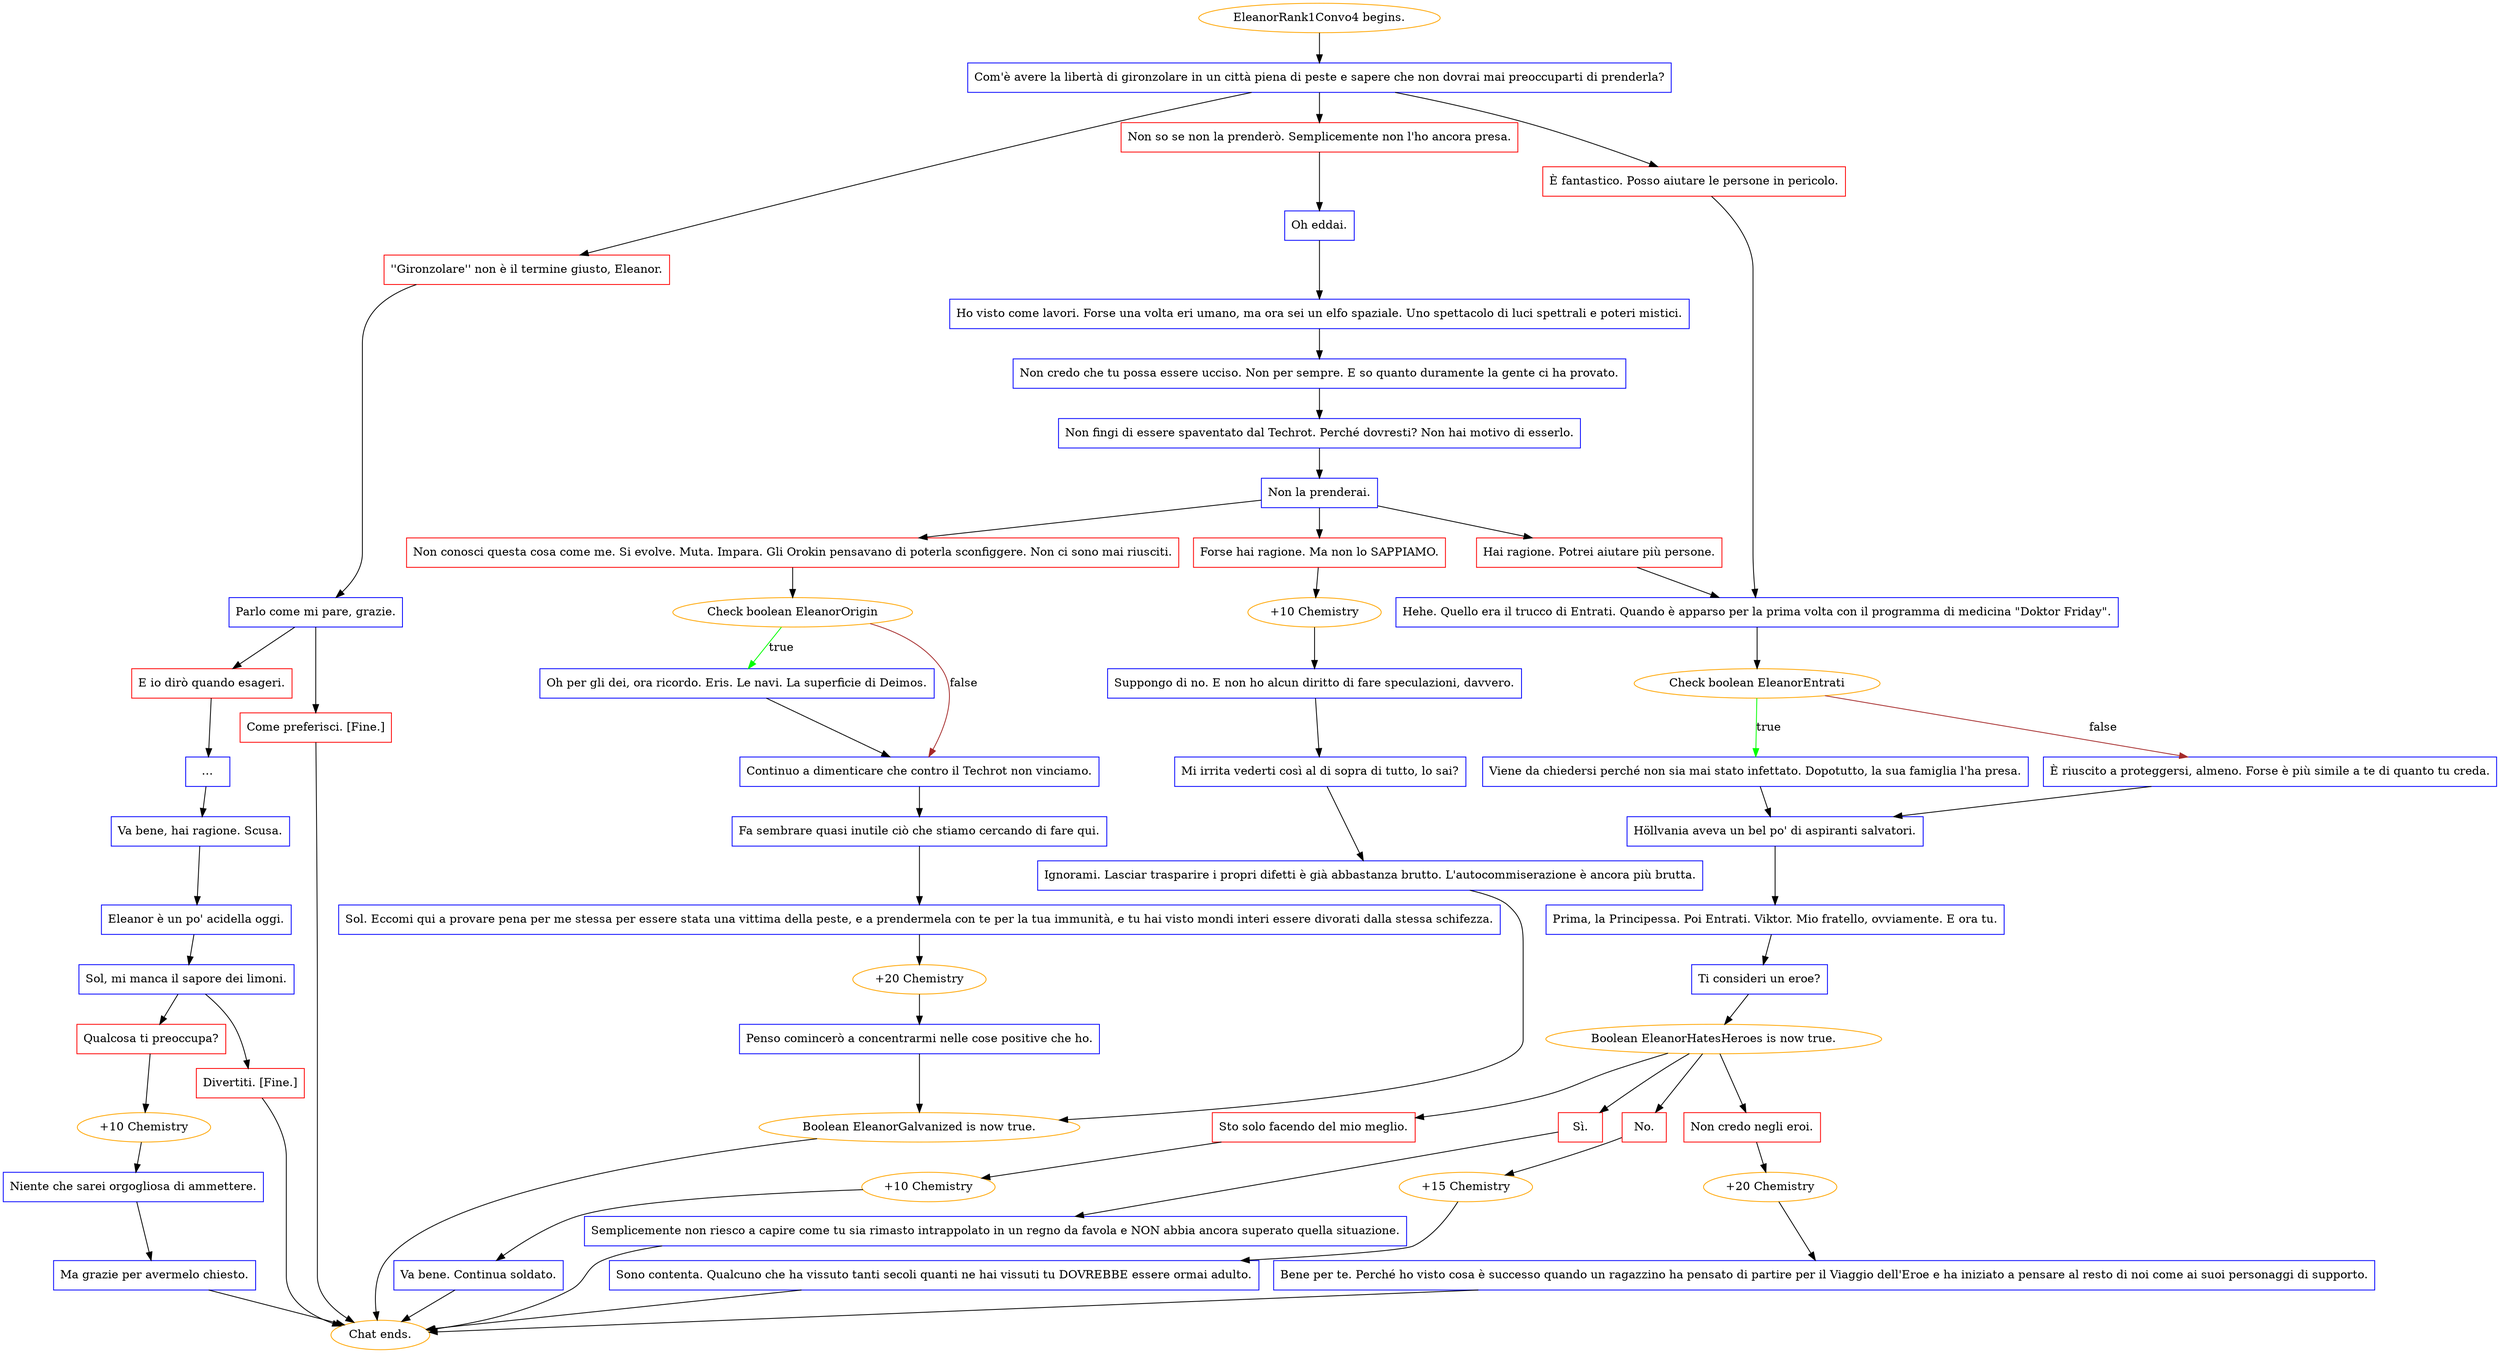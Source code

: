 digraph {
	"EleanorRank1Convo4 begins." [color=orange];
		"EleanorRank1Convo4 begins." -> j328673186;
	j328673186 [label="Com'è avere la libertà di gironzolare in un città piena di peste e sapere che non dovrai mai preoccuparti di prenderla?",shape=box,color=blue];
		j328673186 -> j2522917469;
		j328673186 -> j3392114569;
		j328673186 -> j2809920361;
	j2522917469 [label="''Gironzolare'' non è il termine giusto, Eleanor.",shape=box,color=red];
		j2522917469 -> j642574573;
	j3392114569 [label="Non so se non la prenderò. Semplicemente non l'ho ancora presa.",shape=box,color=red];
		j3392114569 -> j1631574406;
	j2809920361 [label="È fantastico. Posso aiutare le persone in pericolo.",shape=box,color=red];
		j2809920361 -> j395940058;
	j642574573 [label="Parlo come mi pare, grazie.",shape=box,color=blue];
		j642574573 -> j3571224431;
		j642574573 -> j3823721987;
	j1631574406 [label="Oh eddai.",shape=box,color=blue];
		j1631574406 -> j2814571924;
	j395940058 [label="Hehe. Quello era il trucco di Entrati. Quando è apparso per la prima volta con il programma di medicina \"Doktor Friday\".",shape=box,color=blue];
		j395940058 -> j1926239255;
	j3571224431 [label="E io dirò quando esageri.",shape=box,color=red];
		j3571224431 -> j1782212529;
	j3823721987 [label="Come preferisci. [Fine.]",shape=box,color=red];
		j3823721987 -> "Chat ends.";
	j2814571924 [label="Ho visto come lavori. Forse una volta eri umano, ma ora sei un elfo spaziale. Uno spettacolo di luci spettrali e poteri mistici.",shape=box,color=blue];
		j2814571924 -> j1307555821;
	j1926239255 [label="Check boolean EleanorEntrati",color=orange];
		j1926239255 -> j246413769 [label=true,color=green];
		j1926239255 -> j2093480658 [label=false,color=brown];
	j1782212529 [label="…",shape=box,color=blue];
		j1782212529 -> j2996065600;
	"Chat ends." [color=orange];
	j1307555821 [label="Non credo che tu possa essere ucciso. Non per sempre. E so quanto duramente la gente ci ha provato.",shape=box,color=blue];
		j1307555821 -> j1968308534;
	j246413769 [label="Viene da chiedersi perché non sia mai stato infettato. Dopotutto, la sua famiglia l'ha presa.",shape=box,color=blue];
		j246413769 -> j2601735658;
	j2093480658 [label="È riuscito a proteggersi, almeno. Forse è più simile a te di quanto tu creda.",shape=box,color=blue];
		j2093480658 -> j2601735658;
	j2996065600 [label="Va bene, hai ragione. Scusa.",shape=box,color=blue];
		j2996065600 -> j3359627719;
	j1968308534 [label="Non fingi di essere spaventato dal Techrot. Perché dovresti? Non hai motivo di esserlo.",shape=box,color=blue];
		j1968308534 -> j3317637451;
	j2601735658 [label="Höllvania aveva un bel po' di aspiranti salvatori.",shape=box,color=blue];
		j2601735658 -> j3361827766;
	j3359627719 [label="Eleanor è un po' acidella oggi.",shape=box,color=blue];
		j3359627719 -> j789629819;
	j3317637451 [label="Non la prenderai.",shape=box,color=blue];
		j3317637451 -> j2938589832;
		j3317637451 -> j1329950461;
		j3317637451 -> j754138565;
	j3361827766 [label="Prima, la Principessa. Poi Entrati. Viktor. Mio fratello, ovviamente. E ora tu.",shape=box,color=blue];
		j3361827766 -> j2807424762;
	j789629819 [label="Sol, mi manca il sapore dei limoni.",shape=box,color=blue];
		j789629819 -> j1797538931;
		j789629819 -> j907311166;
	j2938589832 [label="Non conosci questa cosa come me. Si evolve. Muta. Impara. Gli Orokin pensavano di poterla sconfiggere. Non ci sono mai riusciti.",shape=box,color=red];
		j2938589832 -> j456008439;
	j1329950461 [label="Forse hai ragione. Ma non lo SAPPIAMO.",shape=box,color=red];
		j1329950461 -> j2575032467;
	j754138565 [label="Hai ragione. Potrei aiutare più persone.",shape=box,color=red];
		j754138565 -> j395940058;
	j2807424762 [label="Ti consideri un eroe?",shape=box,color=blue];
		j2807424762 -> j1421556286;
	j1797538931 [label="Qualcosa ti preoccupa?",shape=box,color=red];
		j1797538931 -> j1008402974;
	j907311166 [label="Divertiti. [Fine.]",shape=box,color=red];
		j907311166 -> "Chat ends.";
	j456008439 [label="Check boolean EleanorOrigin",color=orange];
		j456008439 -> j1474320237 [label=true,color=green];
		j456008439 -> j3362355001 [label=false,color=brown];
	j2575032467 [label="+10 Chemistry",color=orange];
		j2575032467 -> j2814644604;
	j1421556286 [label="Boolean EleanorHatesHeroes is now true.",color=orange];
		j1421556286 -> j3153345344;
		j1421556286 -> j1397695209;
		j1421556286 -> j1309223098;
		j1421556286 -> j2328466393;
	j1008402974 [label="+10 Chemistry",color=orange];
		j1008402974 -> j1680389788;
	j1474320237 [label="Oh per gli dei, ora ricordo. Eris. Le navi. La superficie di Deimos.",shape=box,color=blue];
		j1474320237 -> j3362355001;
	j3362355001 [label="Continuo a dimenticare che contro il Techrot non vinciamo.",shape=box,color=blue];
		j3362355001 -> j796401284;
	j2814644604 [label="Suppongo di no. E non ho alcun diritto di fare speculazioni, davvero.",shape=box,color=blue];
		j2814644604 -> j1609123320;
	j3153345344 [label="Sto solo facendo del mio meglio.",shape=box,color=red];
		j3153345344 -> j564321205;
	j1397695209 [label="Sì.",shape=box,color=red];
		j1397695209 -> j2682634894;
	j1309223098 [label="No.",shape=box,color=red];
		j1309223098 -> j2136758385;
	j2328466393 [label="Non credo negli eroi.",shape=box,color=red];
		j2328466393 -> j2490857506;
	j1680389788 [label="Niente che sarei orgogliosa di ammettere.",shape=box,color=blue];
		j1680389788 -> j2833927838;
	j796401284 [label="Fa sembrare quasi inutile ciò che stiamo cercando di fare qui.",shape=box,color=blue];
		j796401284 -> j1711280453;
	j1609123320 [label="Mi irrita vederti così al di sopra di tutto, lo sai?",shape=box,color=blue];
		j1609123320 -> j3818015108;
	j564321205 [label="+10 Chemistry",color=orange];
		j564321205 -> j328593084;
	j2682634894 [label="Semplicemente non riesco a capire come tu sia rimasto intrappolato in un regno da favola e NON abbia ancora superato quella situazione.",shape=box,color=blue];
		j2682634894 -> "Chat ends.";
	j2136758385 [label="+15 Chemistry",color=orange];
		j2136758385 -> j2061261015;
	j2490857506 [label="+20 Chemistry",color=orange];
		j2490857506 -> j847364460;
	j2833927838 [label="Ma grazie per avermelo chiesto.",shape=box,color=blue];
		j2833927838 -> "Chat ends.";
	j1711280453 [label="Sol. Eccomi qui a provare pena per me stessa per essere stata una vittima della peste, e a prendermela con te per la tua immunità, e tu hai visto mondi interi essere divorati dalla stessa schifezza.",shape=box,color=blue];
		j1711280453 -> j4233244079;
	j3818015108 [label="Ignorami. Lasciar trasparire i propri difetti è già abbastanza brutto. L'autocommiserazione è ancora più brutta.",shape=box,color=blue];
		j3818015108 -> j862889717;
	j328593084 [label="Va bene. Continua soldato.",shape=box,color=blue];
		j328593084 -> "Chat ends.";
	j2061261015 [label="Sono contenta. Qualcuno che ha vissuto tanti secoli quanti ne hai vissuti tu DOVREBBE essere ormai adulto.",shape=box,color=blue];
		j2061261015 -> "Chat ends.";
	j847364460 [label="Bene per te. Perché ho visto cosa è successo quando un ragazzino ha pensato di partire per il Viaggio dell'Eroe e ha iniziato a pensare al resto di noi come ai suoi personaggi di supporto.",shape=box,color=blue];
		j847364460 -> "Chat ends.";
	j4233244079 [label="+20 Chemistry",color=orange];
		j4233244079 -> j4193596070;
	j862889717 [label="Boolean EleanorGalvanized is now true.",color=orange];
		j862889717 -> "Chat ends.";
	j4193596070 [label="Penso comincerò a concentrarmi nelle cose positive che ho.",shape=box,color=blue];
		j4193596070 -> j862889717;
}